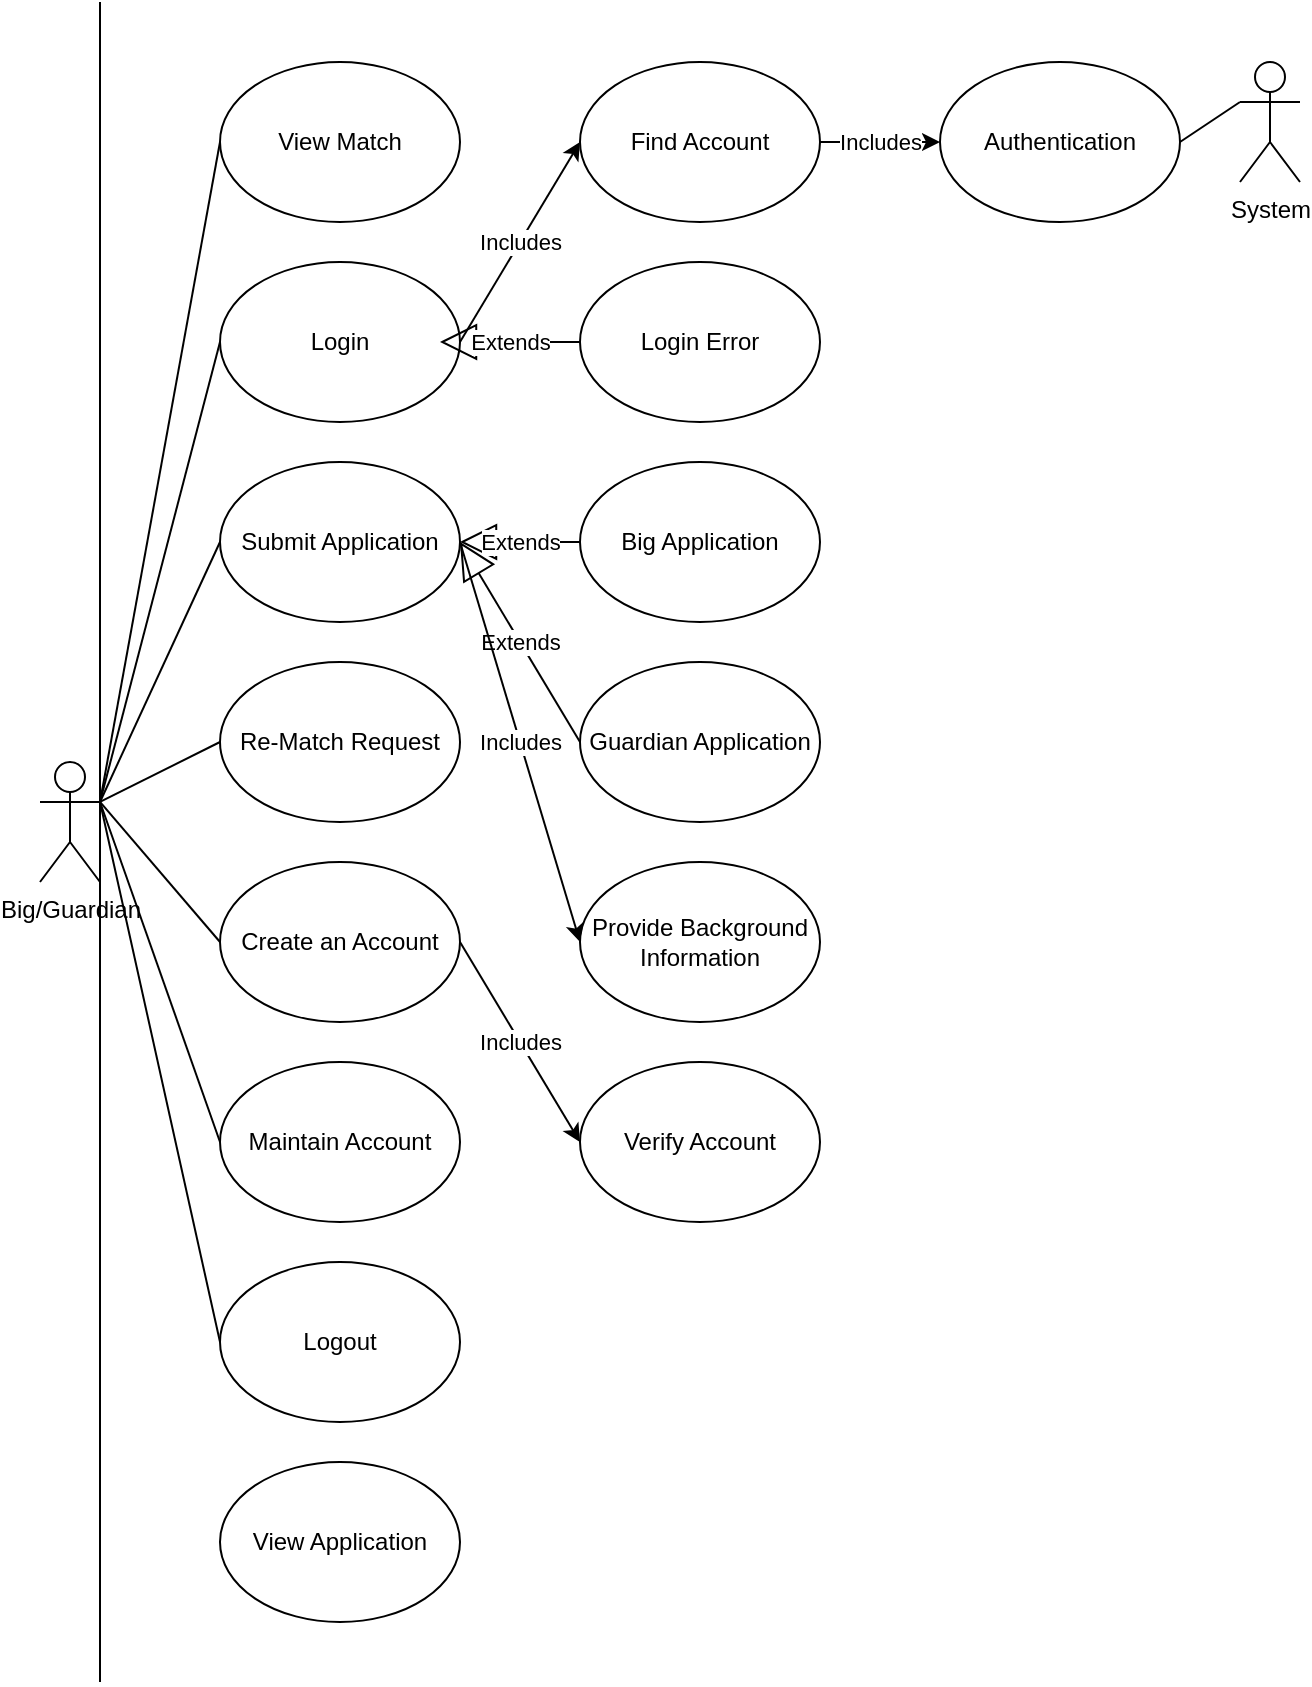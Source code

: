 <mxfile version="16.5.3" type="github">
  <diagram id="K2r5GIf79OtqNU875rmK" name="Page-1">
    <mxGraphModel dx="2156" dy="2091" grid="1" gridSize="10" guides="1" tooltips="1" connect="1" arrows="1" fold="1" page="1" pageScale="1" pageWidth="850" pageHeight="1100" math="0" shadow="0">
      <root>
        <mxCell id="0" />
        <mxCell id="1" parent="0" />
        <mxCell id="Xc46vEojQZ0TqaBaf8rm-1" value="Big/Guardian" style="shape=umlActor;verticalLabelPosition=bottom;verticalAlign=top;html=1;outlineConnect=0;" parent="1" vertex="1">
          <mxGeometry x="130" y="260" width="30" height="60" as="geometry" />
        </mxCell>
        <mxCell id="Xc46vEojQZ0TqaBaf8rm-4" value="View Match" style="ellipse;whiteSpace=wrap;html=1;" parent="1" vertex="1">
          <mxGeometry x="220" y="-90" width="120" height="80" as="geometry" />
        </mxCell>
        <mxCell id="Xc46vEojQZ0TqaBaf8rm-5" value="Logout" style="ellipse;whiteSpace=wrap;html=1;" parent="1" vertex="1">
          <mxGeometry x="220" y="510" width="120" height="80" as="geometry" />
        </mxCell>
        <mxCell id="Xc46vEojQZ0TqaBaf8rm-6" value="Maintain Account" style="ellipse;whiteSpace=wrap;html=1;" parent="1" vertex="1">
          <mxGeometry x="220" y="410" width="120" height="80" as="geometry" />
        </mxCell>
        <mxCell id="Xc46vEojQZ0TqaBaf8rm-7" value="Create an Account" style="ellipse;whiteSpace=wrap;html=1;" parent="1" vertex="1">
          <mxGeometry x="220" y="310" width="120" height="80" as="geometry" />
        </mxCell>
        <mxCell id="Xc46vEojQZ0TqaBaf8rm-8" value="Re-Match Request" style="ellipse;whiteSpace=wrap;html=1;" parent="1" vertex="1">
          <mxGeometry x="220" y="210" width="120" height="80" as="geometry" />
        </mxCell>
        <mxCell id="Xc46vEojQZ0TqaBaf8rm-9" value="Submit Application" style="ellipse;whiteSpace=wrap;html=1;" parent="1" vertex="1">
          <mxGeometry x="220" y="110" width="120" height="80" as="geometry" />
        </mxCell>
        <mxCell id="Xc46vEojQZ0TqaBaf8rm-10" value="Login" style="ellipse;whiteSpace=wrap;html=1;" parent="1" vertex="1">
          <mxGeometry x="220" y="10" width="120" height="80" as="geometry" />
        </mxCell>
        <mxCell id="Xc46vEojQZ0TqaBaf8rm-11" value="Authentication" style="ellipse;whiteSpace=wrap;html=1;" parent="1" vertex="1">
          <mxGeometry x="580" y="-90" width="120" height="80" as="geometry" />
        </mxCell>
        <mxCell id="Xc46vEojQZ0TqaBaf8rm-12" value="Find Account" style="ellipse;whiteSpace=wrap;html=1;" parent="1" vertex="1">
          <mxGeometry x="400" y="-90" width="120" height="80" as="geometry" />
        </mxCell>
        <mxCell id="Xc46vEojQZ0TqaBaf8rm-13" value="Login Error" style="ellipse;whiteSpace=wrap;html=1;" parent="1" vertex="1">
          <mxGeometry x="400" y="10" width="120" height="80" as="geometry" />
        </mxCell>
        <mxCell id="Xc46vEojQZ0TqaBaf8rm-14" value="Big Application" style="ellipse;whiteSpace=wrap;html=1;" parent="1" vertex="1">
          <mxGeometry x="400" y="110" width="120" height="80" as="geometry" />
        </mxCell>
        <mxCell id="Xc46vEojQZ0TqaBaf8rm-15" value="Guardian Application" style="ellipse;whiteSpace=wrap;html=1;" parent="1" vertex="1">
          <mxGeometry x="400" y="210" width="120" height="80" as="geometry" />
        </mxCell>
        <mxCell id="Xc46vEojQZ0TqaBaf8rm-16" value="Provide Background Information" style="ellipse;whiteSpace=wrap;html=1;" parent="1" vertex="1">
          <mxGeometry x="400" y="310" width="120" height="80" as="geometry" />
        </mxCell>
        <mxCell id="Xc46vEojQZ0TqaBaf8rm-17" value="Verify Account" style="ellipse;whiteSpace=wrap;html=1;" parent="1" vertex="1">
          <mxGeometry x="400" y="410" width="120" height="80" as="geometry" />
        </mxCell>
        <mxCell id="Xc46vEojQZ0TqaBaf8rm-18" value="System" style="shape=umlActor;verticalLabelPosition=bottom;verticalAlign=top;html=1;outlineConnect=0;" parent="1" vertex="1">
          <mxGeometry x="730" y="-90" width="30" height="60" as="geometry" />
        </mxCell>
        <mxCell id="Xc46vEojQZ0TqaBaf8rm-22" value="Includes" style="endArrow=classic;html=1;rounded=0;exitX=1;exitY=0.5;exitDx=0;exitDy=0;entryX=0;entryY=0.5;entryDx=0;entryDy=0;" parent="1" source="Xc46vEojQZ0TqaBaf8rm-7" target="Xc46vEojQZ0TqaBaf8rm-17" edge="1">
          <mxGeometry width="50" height="50" relative="1" as="geometry">
            <mxPoint x="350" y="430" as="sourcePoint" />
            <mxPoint x="400" y="380" as="targetPoint" />
          </mxGeometry>
        </mxCell>
        <mxCell id="Xc46vEojQZ0TqaBaf8rm-24" value="Includes" style="endArrow=classic;html=1;rounded=0;exitX=1;exitY=0.5;exitDx=0;exitDy=0;entryX=0;entryY=0.5;entryDx=0;entryDy=0;" parent="1" source="Xc46vEojQZ0TqaBaf8rm-12" target="Xc46vEojQZ0TqaBaf8rm-11" edge="1">
          <mxGeometry width="50" height="50" relative="1" as="geometry">
            <mxPoint x="410" y="250" as="sourcePoint" />
            <mxPoint x="460" y="200" as="targetPoint" />
          </mxGeometry>
        </mxCell>
        <mxCell id="Xc46vEojQZ0TqaBaf8rm-25" value="Includes" style="endArrow=classic;html=1;rounded=0;exitX=1;exitY=0.5;exitDx=0;exitDy=0;entryX=0;entryY=0.5;entryDx=0;entryDy=0;" parent="1" source="Xc46vEojQZ0TqaBaf8rm-10" target="Xc46vEojQZ0TqaBaf8rm-12" edge="1">
          <mxGeometry width="50" height="50" relative="1" as="geometry">
            <mxPoint x="410" y="250" as="sourcePoint" />
            <mxPoint x="460" y="200" as="targetPoint" />
          </mxGeometry>
        </mxCell>
        <mxCell id="Xc46vEojQZ0TqaBaf8rm-34" value="" style="endArrow=none;html=1;rounded=0;" parent="1" edge="1">
          <mxGeometry width="50" height="50" relative="1" as="geometry">
            <mxPoint x="160" y="720" as="sourcePoint" />
            <mxPoint x="160" y="-120" as="targetPoint" />
          </mxGeometry>
        </mxCell>
        <mxCell id="Xc46vEojQZ0TqaBaf8rm-35" value="Extends" style="endArrow=block;endSize=16;endFill=0;html=1;rounded=0;exitX=0;exitY=0.5;exitDx=0;exitDy=0;" parent="1" source="Xc46vEojQZ0TqaBaf8rm-13" edge="1">
          <mxGeometry width="160" relative="1" as="geometry">
            <mxPoint x="360" y="220" as="sourcePoint" />
            <mxPoint x="330" y="50" as="targetPoint" />
          </mxGeometry>
        </mxCell>
        <mxCell id="Xc46vEojQZ0TqaBaf8rm-37" value="Extends" style="endArrow=block;endSize=16;endFill=0;html=1;rounded=0;exitX=0;exitY=0.5;exitDx=0;exitDy=0;entryX=1;entryY=0.5;entryDx=0;entryDy=0;" parent="1" source="Xc46vEojQZ0TqaBaf8rm-15" target="Xc46vEojQZ0TqaBaf8rm-9" edge="1">
          <mxGeometry width="160" relative="1" as="geometry">
            <mxPoint x="360" y="220" as="sourcePoint" />
            <mxPoint x="520" y="220" as="targetPoint" />
          </mxGeometry>
        </mxCell>
        <mxCell id="Xc46vEojQZ0TqaBaf8rm-38" value="Extends" style="endArrow=block;endSize=16;endFill=0;html=1;rounded=0;exitX=0;exitY=0.5;exitDx=0;exitDy=0;entryX=1;entryY=0.5;entryDx=0;entryDy=0;" parent="1" source="Xc46vEojQZ0TqaBaf8rm-14" target="Xc46vEojQZ0TqaBaf8rm-9" edge="1">
          <mxGeometry width="160" relative="1" as="geometry">
            <mxPoint x="360" y="220" as="sourcePoint" />
            <mxPoint x="520" y="220" as="targetPoint" />
          </mxGeometry>
        </mxCell>
        <mxCell id="Xc46vEojQZ0TqaBaf8rm-40" value="Includes" style="endArrow=classic;html=1;rounded=0;exitX=1;exitY=0.5;exitDx=0;exitDy=0;entryX=0;entryY=0.5;entryDx=0;entryDy=0;" parent="1" source="Xc46vEojQZ0TqaBaf8rm-9" target="Xc46vEojQZ0TqaBaf8rm-16" edge="1">
          <mxGeometry width="50" height="50" relative="1" as="geometry">
            <mxPoint x="410" y="250" as="sourcePoint" />
            <mxPoint x="460" y="200" as="targetPoint" />
          </mxGeometry>
        </mxCell>
        <mxCell id="Xc46vEojQZ0TqaBaf8rm-41" value="" style="endArrow=none;html=1;rounded=0;entryX=1;entryY=0.5;entryDx=0;entryDy=0;exitX=0;exitY=0.333;exitDx=0;exitDy=0;exitPerimeter=0;" parent="1" source="Xc46vEojQZ0TqaBaf8rm-18" target="Xc46vEojQZ0TqaBaf8rm-11" edge="1">
          <mxGeometry width="50" height="50" relative="1" as="geometry">
            <mxPoint x="410" y="250" as="sourcePoint" />
            <mxPoint x="460" y="200" as="targetPoint" />
          </mxGeometry>
        </mxCell>
        <mxCell id="Xc46vEojQZ0TqaBaf8rm-42" value="" style="endArrow=none;html=1;rounded=0;exitX=1;exitY=0.333;exitDx=0;exitDy=0;exitPerimeter=0;entryX=0;entryY=0.5;entryDx=0;entryDy=0;" parent="1" source="Xc46vEojQZ0TqaBaf8rm-1" target="Xc46vEojQZ0TqaBaf8rm-9" edge="1">
          <mxGeometry width="50" height="50" relative="1" as="geometry">
            <mxPoint x="410" y="250" as="sourcePoint" />
            <mxPoint x="460" y="200" as="targetPoint" />
          </mxGeometry>
        </mxCell>
        <mxCell id="Xc46vEojQZ0TqaBaf8rm-43" value="" style="endArrow=none;html=1;rounded=0;entryX=1;entryY=0.333;entryDx=0;entryDy=0;entryPerimeter=0;exitX=0;exitY=0.5;exitDx=0;exitDy=0;" parent="1" source="Xc46vEojQZ0TqaBaf8rm-5" target="Xc46vEojQZ0TqaBaf8rm-1" edge="1">
          <mxGeometry width="50" height="50" relative="1" as="geometry">
            <mxPoint x="410" y="250" as="sourcePoint" />
            <mxPoint x="460" y="200" as="targetPoint" />
          </mxGeometry>
        </mxCell>
        <mxCell id="Xc46vEojQZ0TqaBaf8rm-44" value="" style="endArrow=none;html=1;rounded=0;entryX=1;entryY=0.333;entryDx=0;entryDy=0;entryPerimeter=0;exitX=0;exitY=0.5;exitDx=0;exitDy=0;" parent="1" source="Xc46vEojQZ0TqaBaf8rm-6" target="Xc46vEojQZ0TqaBaf8rm-1" edge="1">
          <mxGeometry width="50" height="50" relative="1" as="geometry">
            <mxPoint x="410" y="250" as="sourcePoint" />
            <mxPoint x="460" y="200" as="targetPoint" />
          </mxGeometry>
        </mxCell>
        <mxCell id="Xc46vEojQZ0TqaBaf8rm-45" value="" style="endArrow=none;html=1;rounded=0;exitX=1;exitY=0.333;exitDx=0;exitDy=0;exitPerimeter=0;entryX=0;entryY=0.5;entryDx=0;entryDy=0;" parent="1" source="Xc46vEojQZ0TqaBaf8rm-1" target="Xc46vEojQZ0TqaBaf8rm-7" edge="1">
          <mxGeometry width="50" height="50" relative="1" as="geometry">
            <mxPoint x="410" y="250" as="sourcePoint" />
            <mxPoint x="460" y="200" as="targetPoint" />
          </mxGeometry>
        </mxCell>
        <mxCell id="Xc46vEojQZ0TqaBaf8rm-46" value="" style="endArrow=none;html=1;rounded=0;exitX=1;exitY=0.333;exitDx=0;exitDy=0;exitPerimeter=0;entryX=0;entryY=0.5;entryDx=0;entryDy=0;" parent="1" source="Xc46vEojQZ0TqaBaf8rm-1" target="Xc46vEojQZ0TqaBaf8rm-8" edge="1">
          <mxGeometry width="50" height="50" relative="1" as="geometry">
            <mxPoint x="410" y="250" as="sourcePoint" />
            <mxPoint x="460" y="200" as="targetPoint" />
          </mxGeometry>
        </mxCell>
        <mxCell id="Xc46vEojQZ0TqaBaf8rm-47" value="" style="endArrow=none;html=1;rounded=0;entryX=0;entryY=0.5;entryDx=0;entryDy=0;exitX=1;exitY=0.333;exitDx=0;exitDy=0;exitPerimeter=0;" parent="1" source="Xc46vEojQZ0TqaBaf8rm-1" target="Xc46vEojQZ0TqaBaf8rm-4" edge="1">
          <mxGeometry width="50" height="50" relative="1" as="geometry">
            <mxPoint x="410" y="250" as="sourcePoint" />
            <mxPoint x="460" y="200" as="targetPoint" />
          </mxGeometry>
        </mxCell>
        <mxCell id="Xc46vEojQZ0TqaBaf8rm-48" value="" style="endArrow=none;html=1;rounded=0;entryX=0;entryY=0.5;entryDx=0;entryDy=0;exitX=1;exitY=0.333;exitDx=0;exitDy=0;exitPerimeter=0;" parent="1" source="Xc46vEojQZ0TqaBaf8rm-1" target="Xc46vEojQZ0TqaBaf8rm-10" edge="1">
          <mxGeometry width="50" height="50" relative="1" as="geometry">
            <mxPoint x="410" y="250" as="sourcePoint" />
            <mxPoint x="460" y="200" as="targetPoint" />
          </mxGeometry>
        </mxCell>
        <mxCell id="bAdowq6CjCLaeI1WPGWr-1" value="View Application" style="ellipse;whiteSpace=wrap;html=1;" vertex="1" parent="1">
          <mxGeometry x="220" y="610" width="120" height="80" as="geometry" />
        </mxCell>
      </root>
    </mxGraphModel>
  </diagram>
</mxfile>

